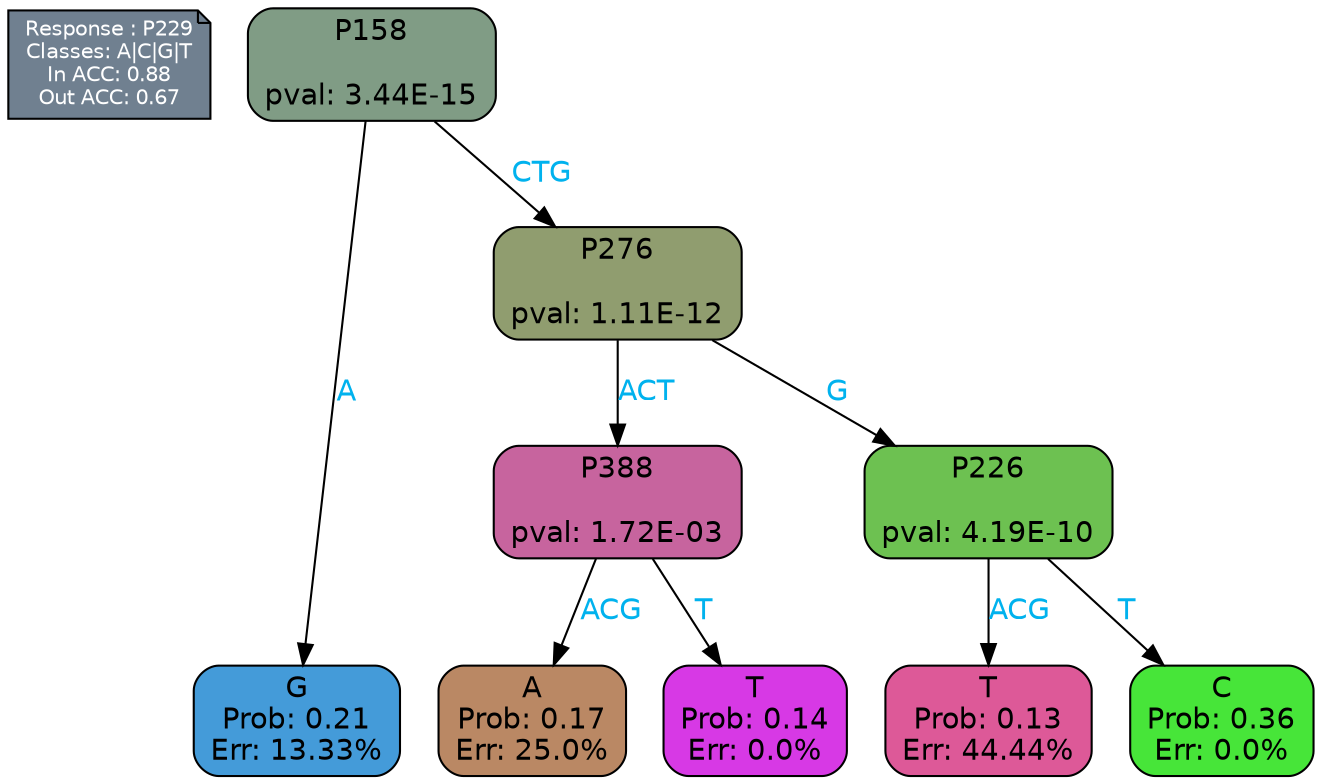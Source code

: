 digraph Tree {
node [shape=box, style="filled, rounded", color="black", fontname=helvetica] ;
graph [ranksep=equally, splines=polylines, bgcolor=transparent, dpi=600] ;
edge [fontname=helvetica] ;
LEGEND [label="Response : P229
Classes: A|C|G|T
In ACC: 0.88
Out ACC: 0.67
",shape=note,align=left,style=filled,fillcolor="slategray",fontcolor="white",fontsize=10];1 [label="P158

pval: 3.44E-15", fillcolor="#809c85"] ;
2 [label="G
Prob: 0.21
Err: 13.33%", fillcolor="#449bd9"] ;
3 [label="P276

pval: 1.11E-12", fillcolor="#909d6f"] ;
4 [label="P388

pval: 1.72E-03", fillcolor="#c7649e"] ;
5 [label="A
Prob: 0.17
Err: 25.0%", fillcolor="#ba8864"] ;
6 [label="T
Prob: 0.14
Err: 0.0%", fillcolor="#d739e5"] ;
7 [label="P226

pval: 4.19E-10", fillcolor="#6dc151"] ;
8 [label="T
Prob: 0.13
Err: 44.44%", fillcolor="#dd5998"] ;
9 [label="C
Prob: 0.36
Err: 0.0%", fillcolor="#47e539"] ;
1 -> 2 [label="A",fontcolor=deepskyblue2] ;
1 -> 3 [label="CTG",fontcolor=deepskyblue2] ;
3 -> 4 [label="ACT",fontcolor=deepskyblue2] ;
3 -> 7 [label="G",fontcolor=deepskyblue2] ;
4 -> 5 [label="ACG",fontcolor=deepskyblue2] ;
4 -> 6 [label="T",fontcolor=deepskyblue2] ;
7 -> 8 [label="ACG",fontcolor=deepskyblue2] ;
7 -> 9 [label="T",fontcolor=deepskyblue2] ;
{rank = same; 2;5;6;8;9;}{rank = same; LEGEND;1;}}